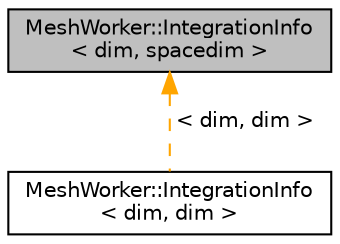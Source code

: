 digraph "MeshWorker::IntegrationInfo&lt; dim, spacedim &gt;"
{
 // LATEX_PDF_SIZE
  edge [fontname="Helvetica",fontsize="10",labelfontname="Helvetica",labelfontsize="10"];
  node [fontname="Helvetica",fontsize="10",shape=record];
  Node1 [label="MeshWorker::IntegrationInfo\l\< dim, spacedim \>",height=0.2,width=0.4,color="black", fillcolor="grey75", style="filled", fontcolor="black",tooltip=" "];
  Node1 -> Node2 [dir="back",color="orange",fontsize="10",style="dashed",label=" \< dim, dim \>" ,fontname="Helvetica"];
  Node2 [label="MeshWorker::IntegrationInfo\l\< dim, dim \>",height=0.2,width=0.4,color="black", fillcolor="white", style="filled",URL="$classMeshWorker_1_1IntegrationInfo.html",tooltip=" "];
}
